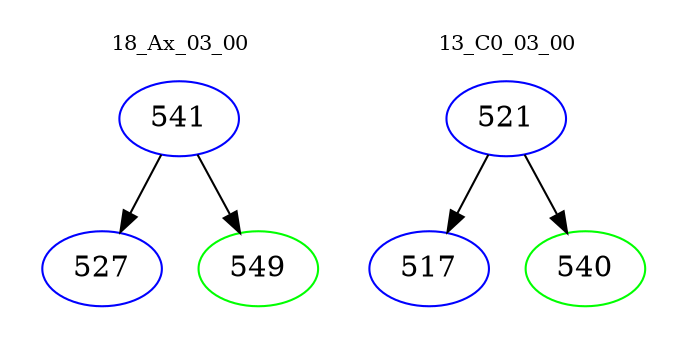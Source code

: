 digraph{
subgraph cluster_0 {
color = white
label = "18_Ax_03_00";
fontsize=10;
T0_541 [label="541", color="blue"]
T0_541 -> T0_527 [color="black"]
T0_527 [label="527", color="blue"]
T0_541 -> T0_549 [color="black"]
T0_549 [label="549", color="green"]
}
subgraph cluster_1 {
color = white
label = "13_C0_03_00";
fontsize=10;
T1_521 [label="521", color="blue"]
T1_521 -> T1_517 [color="black"]
T1_517 [label="517", color="blue"]
T1_521 -> T1_540 [color="black"]
T1_540 [label="540", color="green"]
}
}
